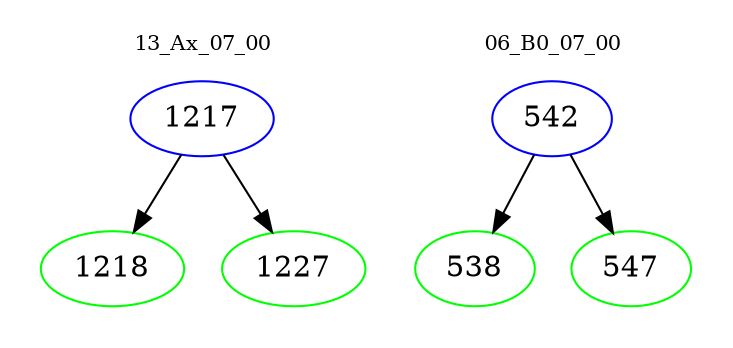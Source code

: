 digraph{
subgraph cluster_0 {
color = white
label = "13_Ax_07_00";
fontsize=10;
T0_1217 [label="1217", color="blue"]
T0_1217 -> T0_1218 [color="black"]
T0_1218 [label="1218", color="green"]
T0_1217 -> T0_1227 [color="black"]
T0_1227 [label="1227", color="green"]
}
subgraph cluster_1 {
color = white
label = "06_B0_07_00";
fontsize=10;
T1_542 [label="542", color="blue"]
T1_542 -> T1_538 [color="black"]
T1_538 [label="538", color="green"]
T1_542 -> T1_547 [color="black"]
T1_547 [label="547", color="green"]
}
}
